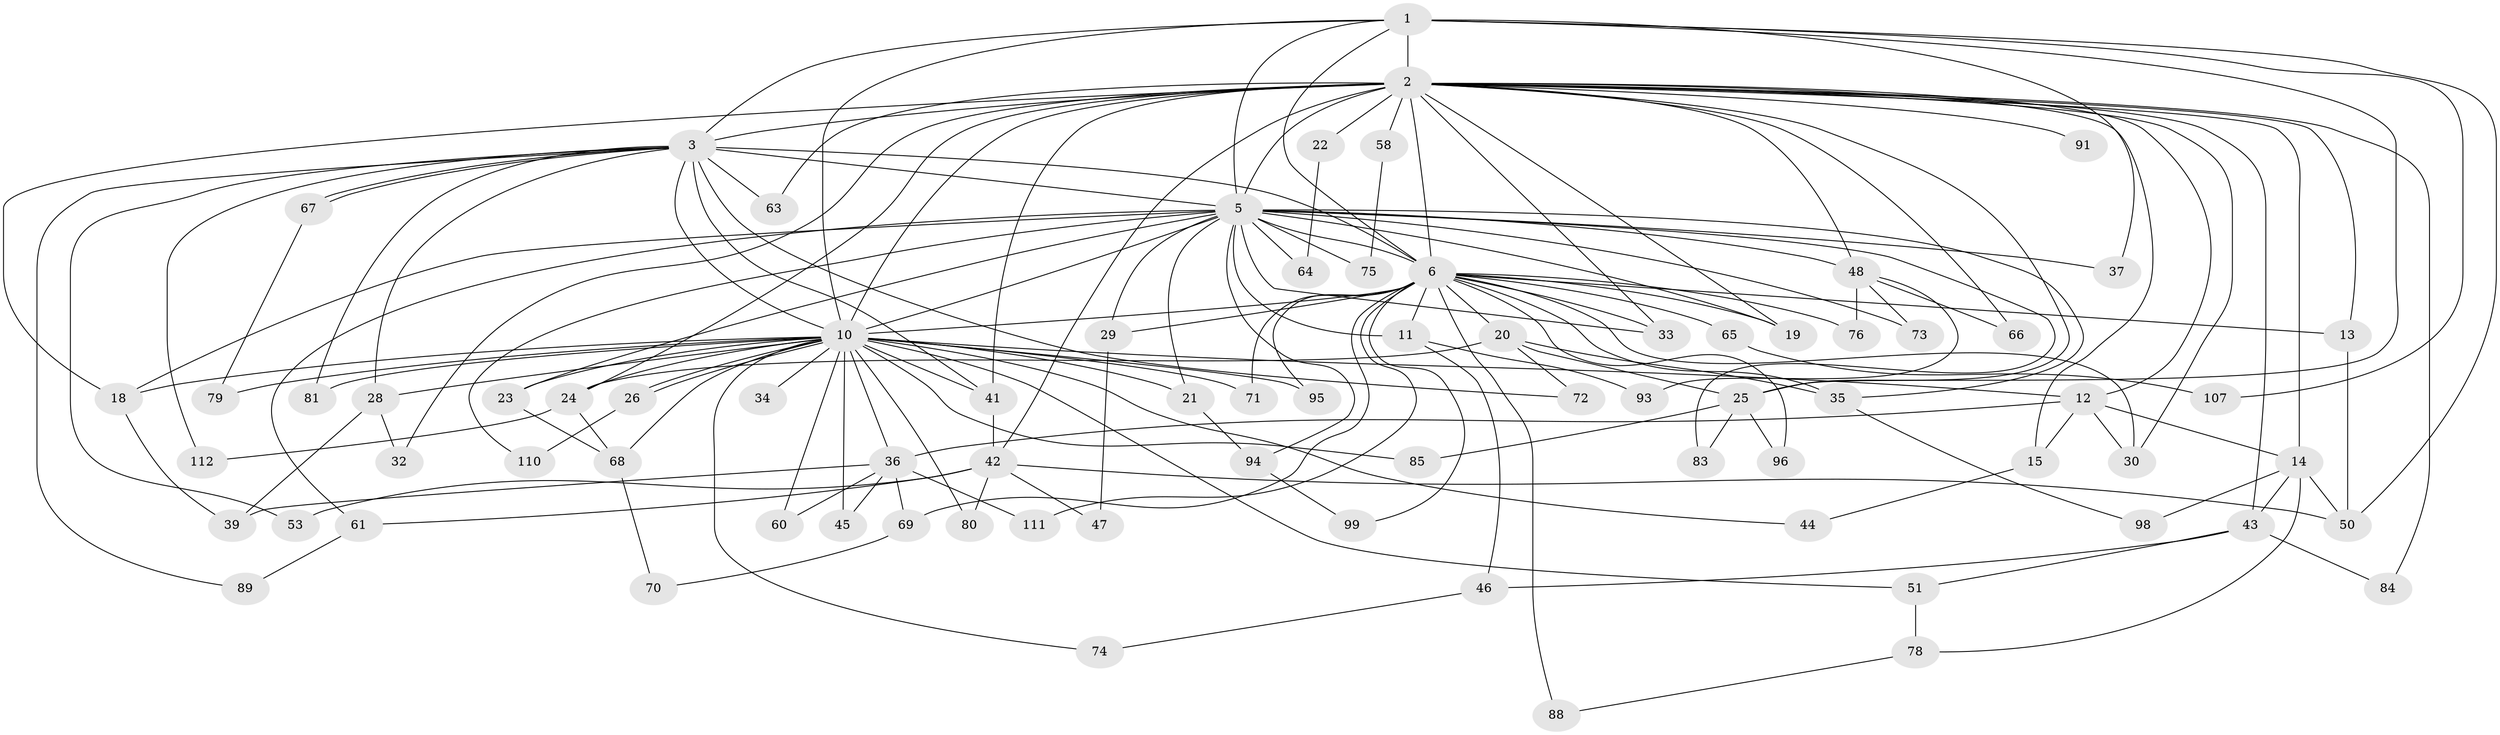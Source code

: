 // original degree distribution, {13: 0.008928571428571428, 20: 0.008928571428571428, 21: 0.008928571428571428, 18: 0.008928571428571428, 27: 0.008928571428571428, 15: 0.008928571428571428, 29: 0.008928571428571428, 16: 0.008928571428571428, 17: 0.008928571428571428, 30: 0.008928571428571428, 4: 0.07142857142857142, 8: 0.008928571428571428, 3: 0.20535714285714285, 6: 0.017857142857142856, 7: 0.03571428571428571, 2: 0.5267857142857143, 5: 0.044642857142857144}
// Generated by graph-tools (version 1.1) at 2025/17/03/04/25 18:17:15]
// undirected, 78 vertices, 165 edges
graph export_dot {
graph [start="1"]
  node [color=gray90,style=filled];
  1;
  2 [super="+9+100+40+4"];
  3;
  5;
  6 [super="+49+54+7"];
  10 [super="+31+16+27+56+38+17+105"];
  11;
  12;
  13;
  14;
  15;
  18;
  19;
  20;
  21;
  22;
  23;
  24;
  25 [super="+90"];
  26;
  28 [super="+77"];
  29;
  30;
  32;
  33;
  34;
  35;
  36;
  37;
  39;
  41 [super="+52"];
  42;
  43 [super="+109"];
  44;
  45;
  46;
  47;
  48 [super="+59"];
  50 [super="+106+86"];
  51;
  53;
  58;
  60;
  61;
  63;
  64;
  65;
  66;
  67;
  68 [super="+97"];
  69;
  70;
  71;
  72;
  73;
  74;
  75;
  76;
  78;
  79;
  80;
  81;
  83;
  84;
  85;
  88;
  89;
  91;
  93;
  94;
  95;
  96;
  98;
  99;
  107;
  110;
  111;
  112;
  1 -- 2 [weight=4];
  1 -- 3;
  1 -- 5;
  1 -- 6 [weight=2];
  1 -- 10;
  1 -- 25;
  1 -- 37;
  1 -- 50;
  1 -- 107;
  2 -- 3 [weight=4];
  2 -- 5 [weight=5];
  2 -- 6 [weight=11];
  2 -- 10 [weight=6];
  2 -- 13;
  2 -- 14;
  2 -- 15;
  2 -- 18;
  2 -- 22 [weight=3];
  2 -- 32;
  2 -- 42;
  2 -- 66;
  2 -- 91 [weight=2];
  2 -- 12 [weight=2];
  2 -- 48 [weight=2];
  2 -- 84;
  2 -- 24;
  2 -- 25;
  2 -- 30;
  2 -- 19;
  2 -- 33;
  2 -- 43;
  2 -- 58 [weight=2];
  2 -- 63;
  2 -- 41;
  3 -- 5;
  3 -- 6 [weight=2];
  3 -- 10 [weight=3];
  3 -- 28;
  3 -- 41;
  3 -- 53;
  3 -- 63;
  3 -- 67;
  3 -- 67;
  3 -- 72;
  3 -- 81;
  3 -- 89;
  3 -- 112;
  5 -- 6 [weight=2];
  5 -- 10;
  5 -- 11;
  5 -- 18;
  5 -- 19;
  5 -- 21;
  5 -- 23;
  5 -- 29;
  5 -- 33;
  5 -- 35;
  5 -- 37;
  5 -- 48;
  5 -- 61;
  5 -- 64;
  5 -- 73;
  5 -- 75;
  5 -- 83;
  5 -- 94;
  5 -- 110;
  6 -- 10 [weight=3];
  6 -- 19;
  6 -- 96;
  6 -- 65;
  6 -- 69;
  6 -- 71 [weight=2];
  6 -- 11;
  6 -- 76;
  6 -- 13;
  6 -- 20;
  6 -- 88;
  6 -- 29;
  6 -- 30;
  6 -- 95;
  6 -- 33;
  6 -- 35 [weight=2];
  6 -- 99;
  6 -- 111;
  10 -- 23;
  10 -- 26;
  10 -- 26;
  10 -- 28;
  10 -- 34 [weight=2];
  10 -- 36;
  10 -- 51;
  10 -- 60;
  10 -- 68;
  10 -- 71;
  10 -- 79;
  10 -- 80;
  10 -- 81;
  10 -- 85;
  10 -- 45;
  10 -- 74;
  10 -- 21;
  10 -- 41;
  10 -- 44;
  10 -- 24;
  10 -- 95;
  10 -- 12;
  10 -- 18;
  11 -- 46;
  11 -- 93;
  12 -- 14;
  12 -- 15;
  12 -- 30;
  12 -- 36;
  13 -- 50;
  14 -- 43;
  14 -- 78;
  14 -- 98;
  14 -- 50;
  15 -- 44;
  18 -- 39;
  20 -- 24;
  20 -- 35;
  20 -- 72;
  20 -- 25;
  21 -- 94;
  22 -- 64;
  23 -- 68;
  24 -- 68;
  24 -- 112;
  25 -- 83;
  25 -- 85;
  25 -- 96;
  26 -- 110;
  28 -- 32;
  28 -- 39;
  29 -- 47;
  35 -- 98;
  36 -- 39;
  36 -- 45;
  36 -- 60;
  36 -- 69;
  36 -- 111;
  41 -- 42;
  42 -- 47;
  42 -- 50;
  42 -- 53;
  42 -- 61;
  42 -- 80;
  43 -- 46;
  43 -- 51;
  43 -- 84;
  46 -- 74;
  48 -- 66;
  48 -- 73;
  48 -- 76;
  48 -- 93;
  51 -- 78;
  58 -- 75;
  61 -- 89;
  65 -- 107;
  67 -- 79;
  68 -- 70;
  69 -- 70;
  78 -- 88;
  94 -- 99;
}
